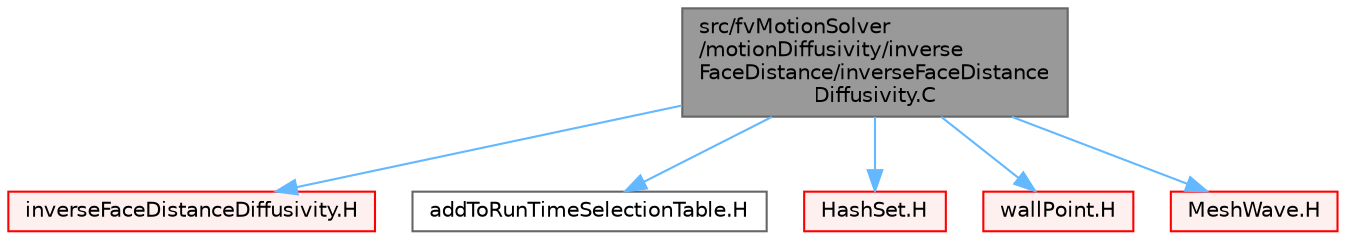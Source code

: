 digraph "src/fvMotionSolver/motionDiffusivity/inverseFaceDistance/inverseFaceDistanceDiffusivity.C"
{
 // LATEX_PDF_SIZE
  bgcolor="transparent";
  edge [fontname=Helvetica,fontsize=10,labelfontname=Helvetica,labelfontsize=10];
  node [fontname=Helvetica,fontsize=10,shape=box,height=0.2,width=0.4];
  Node1 [id="Node000001",label="src/fvMotionSolver\l/motionDiffusivity/inverse\lFaceDistance/inverseFaceDistance\lDiffusivity.C",height=0.2,width=0.4,color="gray40", fillcolor="grey60", style="filled", fontcolor="black",tooltip=" "];
  Node1 -> Node2 [id="edge1_Node000001_Node000002",color="steelblue1",style="solid",tooltip=" "];
  Node2 [id="Node000002",label="inverseFaceDistanceDiffusivity.H",height=0.2,width=0.4,color="red", fillcolor="#FFF0F0", style="filled",URL="$inverseFaceDistanceDiffusivity_8H.html",tooltip=" "];
  Node1 -> Node383 [id="edge2_Node000001_Node000383",color="steelblue1",style="solid",tooltip=" "];
  Node383 [id="Node000383",label="addToRunTimeSelectionTable.H",height=0.2,width=0.4,color="grey40", fillcolor="white", style="filled",URL="$addToRunTimeSelectionTable_8H.html",tooltip="Macros for easy insertion into run-time selection tables."];
  Node1 -> Node144 [id="edge3_Node000001_Node000144",color="steelblue1",style="solid",tooltip=" "];
  Node144 [id="Node000144",label="HashSet.H",height=0.2,width=0.4,color="red", fillcolor="#FFF0F0", style="filled",URL="$HashSet_8H.html",tooltip=" "];
  Node1 -> Node384 [id="edge4_Node000001_Node000384",color="steelblue1",style="solid",tooltip=" "];
  Node384 [id="Node000384",label="wallPoint.H",height=0.2,width=0.4,color="red", fillcolor="#FFF0F0", style="filled",URL="$wallPoint_8H.html",tooltip=" "];
  Node1 -> Node388 [id="edge5_Node000001_Node000388",color="steelblue1",style="solid",tooltip=" "];
  Node388 [id="Node000388",label="MeshWave.H",height=0.2,width=0.4,color="red", fillcolor="#FFF0F0", style="filled",URL="$MeshWave_8H.html",tooltip=" "];
}
